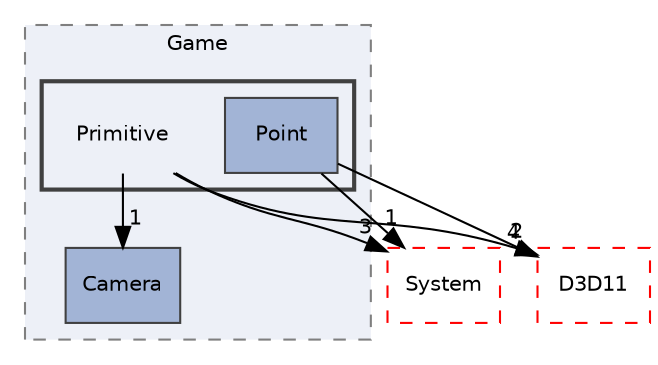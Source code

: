 digraph "C:/Users/shiih/Desktop/kiyosumi/DX11Template/Source/Game/Primitive"
{
 // LATEX_PDF_SIZE
  edge [fontname="Helvetica",fontsize="10",labelfontname="Helvetica",labelfontsize="10"];
  node [fontname="Helvetica",fontsize="10",shape=record];
  compound=true
  subgraph clusterdir_3777292849a1481e53303ca2af78ff89 {
    graph [ bgcolor="#edf0f7", pencolor="grey50", style="filled,dashed,", label="Game", fontname="Helvetica", fontsize="10", URL="dir_3777292849a1481e53303ca2af78ff89.html"]
  dir_c1403a311cad45b8ce53ca54ee5f9482 [shape=box, label="Camera", style="filled,", fillcolor="#a2b4d6", color="grey25", URL="dir_c1403a311cad45b8ce53ca54ee5f9482.html"];
  subgraph clusterdir_6d9dcc3fb5bbfd2e716f66d0d6841752 {
    graph [ bgcolor="#edf0f7", pencolor="grey25", style="filled,bold,", label="", fontname="Helvetica", fontsize="10", URL="dir_6d9dcc3fb5bbfd2e716f66d0d6841752.html"]
    dir_6d9dcc3fb5bbfd2e716f66d0d6841752 [shape=plaintext, label="Primitive"];
  dir_1c268c29ddec649377eb8503c9d46e94 [shape=box, label="Point", style="filled,", fillcolor="#a2b4d6", color="grey25", URL="dir_1c268c29ddec649377eb8503c9d46e94.html"];
  }
  }
  dir_86602465ad759445696399282595f21f [shape=box, label="System", style="dashed,", fillcolor="#edf0f7", color="red", URL="dir_86602465ad759445696399282595f21f.html"];
  dir_d6f806a0f8acb4e9216b2e39be4b704c [shape=box, label="D3D11", style="dashed,", fillcolor="#edf0f7", color="red", URL="dir_d6f806a0f8acb4e9216b2e39be4b704c.html"];
  dir_6d9dcc3fb5bbfd2e716f66d0d6841752->dir_86602465ad759445696399282595f21f [headlabel="3", labeldistance=1.5 headhref="dir_000011_000016.html"];
  dir_6d9dcc3fb5bbfd2e716f66d0d6841752->dir_c1403a311cad45b8ce53ca54ee5f9482 [headlabel="1", labeldistance=1.5 headhref="dir_000011_000000.html"];
  dir_6d9dcc3fb5bbfd2e716f66d0d6841752->dir_d6f806a0f8acb4e9216b2e39be4b704c [headlabel="4", labeldistance=1.5 headhref="dir_000011_000002.html"];
  dir_1c268c29ddec649377eb8503c9d46e94->dir_86602465ad759445696399282595f21f [headlabel="1", labeldistance=1.5 headhref="dir_000010_000016.html"];
  dir_1c268c29ddec649377eb8503c9d46e94->dir_d6f806a0f8acb4e9216b2e39be4b704c [headlabel="2", labeldistance=1.5 headhref="dir_000010_000002.html"];
}
